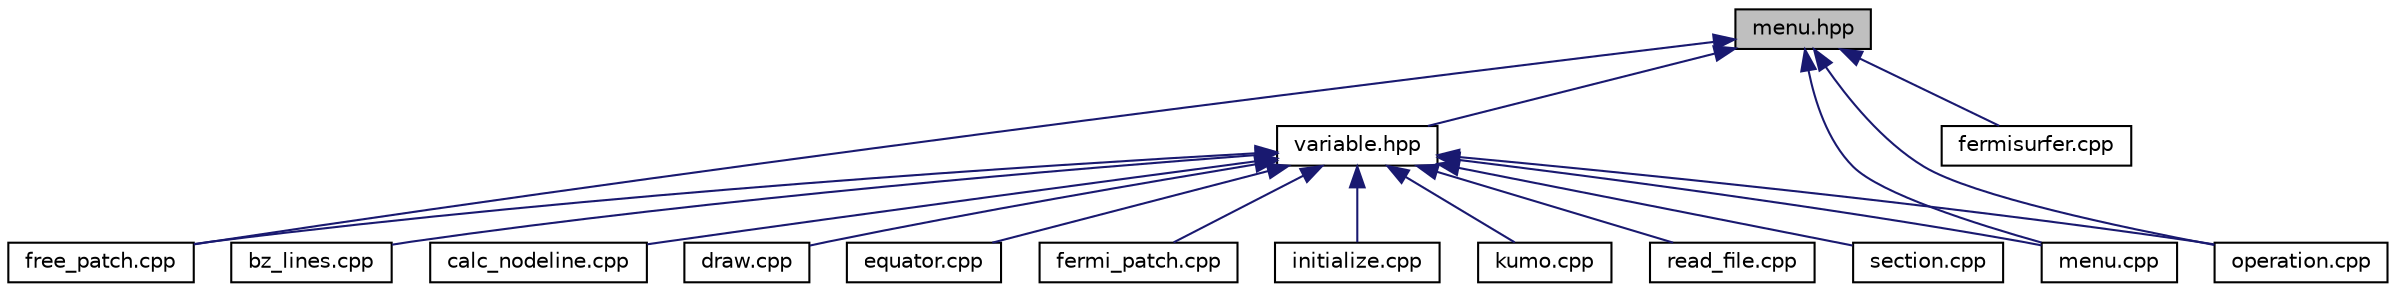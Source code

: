 digraph "menu.hpp"
{
 // LATEX_PDF_SIZE
  edge [fontname="Helvetica",fontsize="10",labelfontname="Helvetica",labelfontsize="10"];
  node [fontname="Helvetica",fontsize="10",shape=record];
  Node1 [label="menu.hpp",height=0.2,width=0.4,color="black", fillcolor="grey75", style="filled", fontcolor="black",tooltip=" "];
  Node1 -> Node2 [dir="back",color="midnightblue",fontsize="10",style="solid",fontname="Helvetica"];
  Node2 [label="variable.hpp",height=0.2,width=0.4,color="black", fillcolor="white", style="filled",URL="$variable_8hpp.html",tooltip="Global variables."];
  Node2 -> Node3 [dir="back",color="midnightblue",fontsize="10",style="solid",fontname="Helvetica"];
  Node3 [label="bz_lines.cpp",height=0.2,width=0.4,color="black", fillcolor="white", style="filled",URL="$bz__lines_8cpp.html",tooltip="Compute lines of BZ boundary."];
  Node2 -> Node4 [dir="back",color="midnightblue",fontsize="10",style="solid",fontname="Helvetica"];
  Node4 [label="calc_nodeline.cpp",height=0.2,width=0.4,color="black", fillcolor="white", style="filled",URL="$calc__nodeline_8cpp.html",tooltip="Compute nodal lines."];
  Node2 -> Node5 [dir="back",color="midnightblue",fontsize="10",style="solid",fontname="Helvetica"];
  Node5 [label="draw.cpp",height=0.2,width=0.4,color="black", fillcolor="white", style="filled",URL="$draw_8cpp.html",tooltip="Functions for actual displaying."];
  Node2 -> Node6 [dir="back",color="midnightblue",fontsize="10",style="solid",fontname="Helvetica"];
  Node6 [label="equator.cpp",height=0.2,width=0.4,color="black", fillcolor="white", style="filled",URL="$equator_8cpp.html",tooltip="Compute nodal lines."];
  Node2 -> Node7 [dir="back",color="midnightblue",fontsize="10",style="solid",fontname="Helvetica"];
  Node7 [label="fermi_patch.cpp",height=0.2,width=0.4,color="black", fillcolor="white", style="filled",URL="$fermi__patch_8cpp.html",tooltip="Functions for computing patch of Fermi surface."];
  Node2 -> Node8 [dir="back",color="midnightblue",fontsize="10",style="solid",fontname="Helvetica"];
  Node8 [label="free_patch.cpp",height=0.2,width=0.4,color="black", fillcolor="white", style="filled",URL="$free__patch_8cpp.html",tooltip="Refresh patch."];
  Node2 -> Node9 [dir="back",color="midnightblue",fontsize="10",style="solid",fontname="Helvetica"];
  Node9 [label="initialize.cpp",height=0.2,width=0.4,color="black", fillcolor="white", style="filled",URL="$initialize_8cpp.html",tooltip="Functions that initilize variables."];
  Node2 -> Node10 [dir="back",color="midnightblue",fontsize="10",style="solid",fontname="Helvetica"];
  Node10 [label="kumo.cpp",height=0.2,width=0.4,color="black", fillcolor="white", style="filled",URL="$kumo_8cpp.html",tooltip="Compute  on denser -grid with French-curve (Kumo) interpolation."];
  Node2 -> Node11 [dir="back",color="midnightblue",fontsize="10",style="solid",fontname="Helvetica"];
  Node11 [label="menu.cpp",height=0.2,width=0.4,color="black", fillcolor="white", style="filled",URL="$menu_8cpp.html",tooltip="Create & modify right-click menu. And operate their function."];
  Node2 -> Node12 [dir="back",color="midnightblue",fontsize="10",style="solid",fontname="Helvetica"];
  Node12 [label="operation.cpp",height=0.2,width=0.4,color="black", fillcolor="white", style="filled",URL="$operation_8cpp.html",tooltip="Handle operations associated to mouse drag and window resize."];
  Node2 -> Node13 [dir="back",color="midnightblue",fontsize="10",style="solid",fontname="Helvetica"];
  Node13 [label="read_file.cpp",height=0.2,width=0.4,color="black", fillcolor="white", style="filled",URL="$read__file_8cpp.html",tooltip="Read .frmsf file."];
  Node2 -> Node14 [dir="back",color="midnightblue",fontsize="10",style="solid",fontname="Helvetica"];
  Node14 [label="section.cpp",height=0.2,width=0.4,color="black", fillcolor="white", style="filled",URL="$section_8cpp.html",tooltip="Functions for the 2D Fermi line."];
  Node1 -> Node15 [dir="back",color="midnightblue",fontsize="10",style="solid",fontname="Helvetica"];
  Node15 [label="fermisurfer.cpp",height=0.2,width=0.4,color="black", fillcolor="white", style="filled",URL="$fermisurfer_8cpp.html",tooltip="Main routine."];
  Node1 -> Node8 [dir="back",color="midnightblue",fontsize="10",style="solid",fontname="Helvetica"];
  Node1 -> Node11 [dir="back",color="midnightblue",fontsize="10",style="solid",fontname="Helvetica"];
  Node1 -> Node12 [dir="back",color="midnightblue",fontsize="10",style="solid",fontname="Helvetica"];
}
